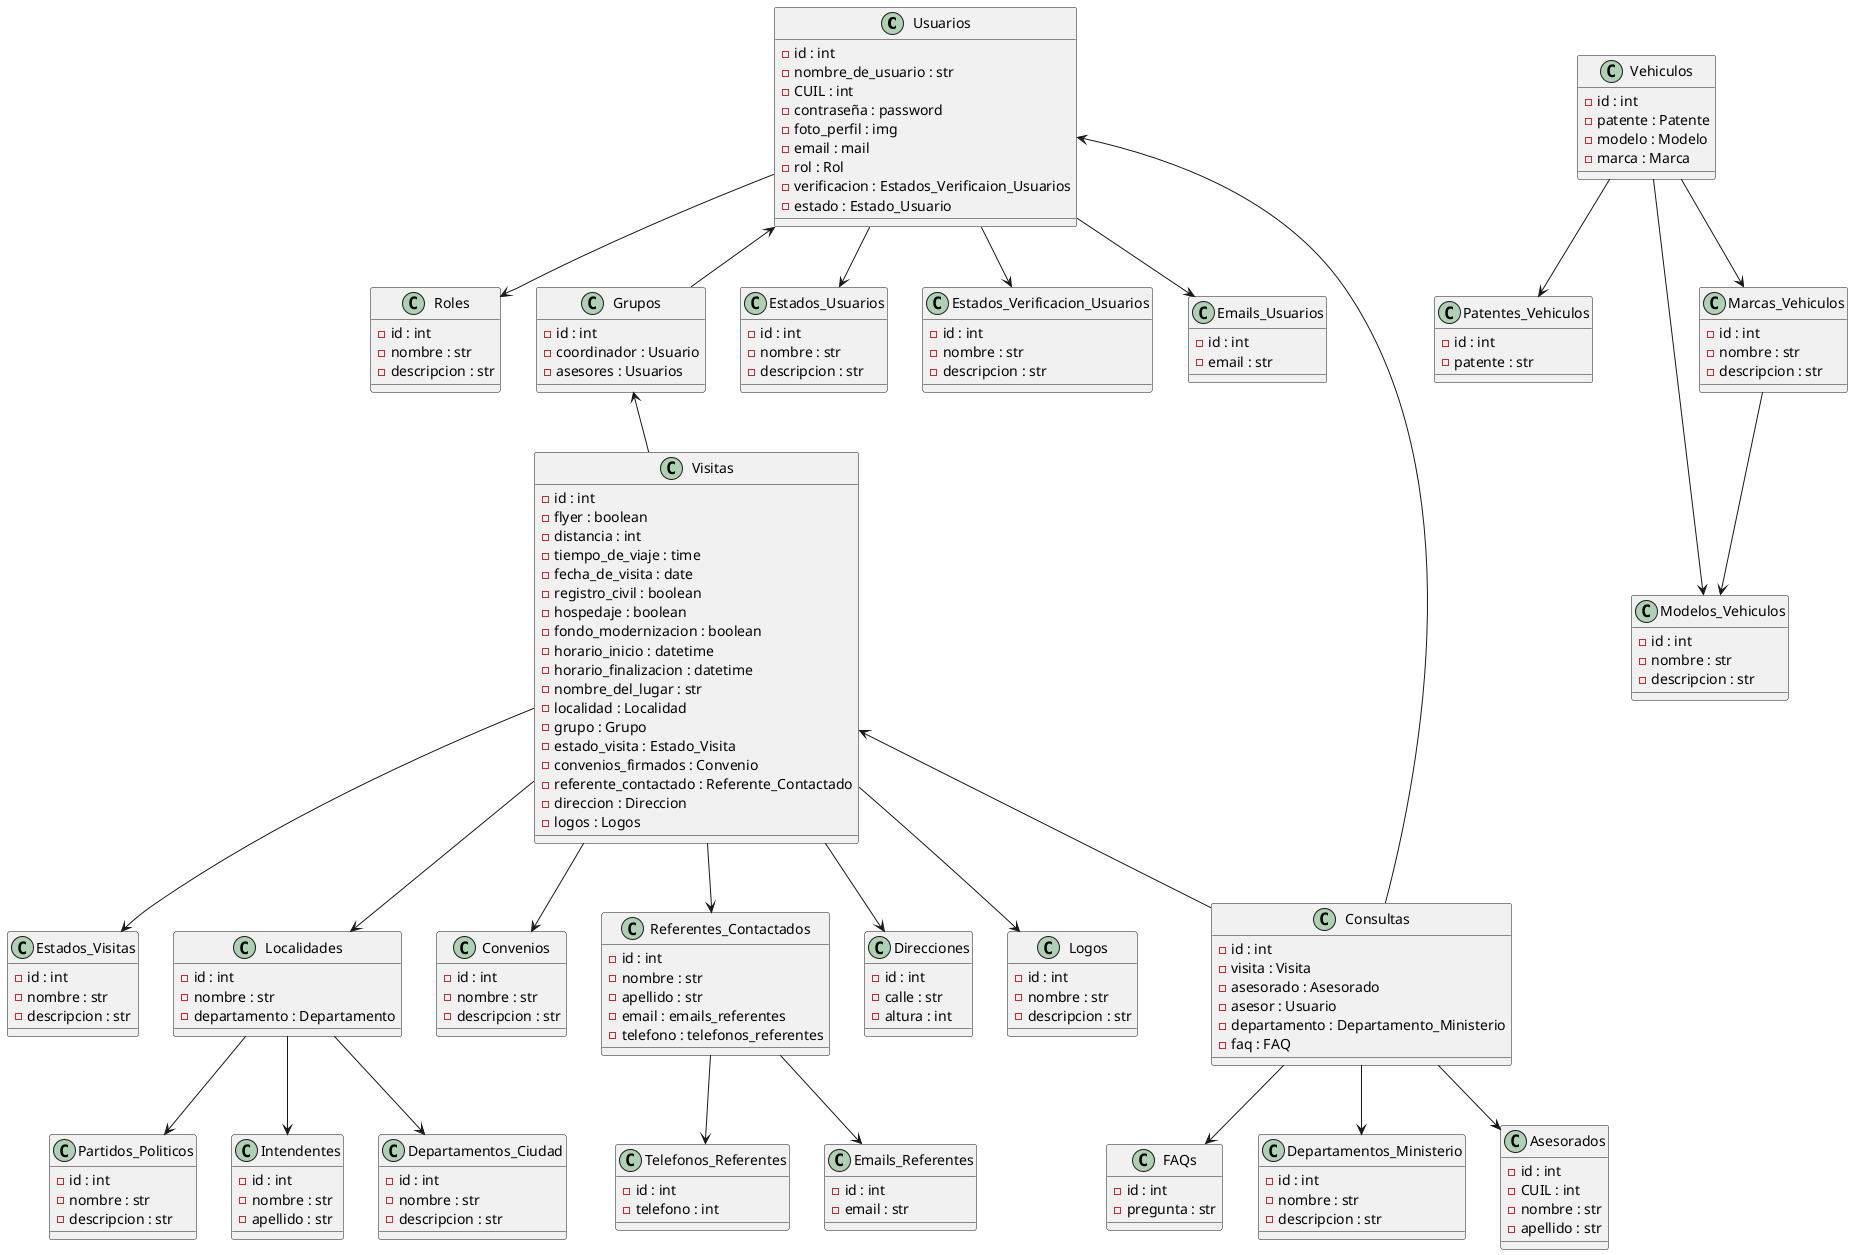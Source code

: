 @startuml Diagram

class Usuarios {
    -id : int
    -nombre_de_usuario : str
    -CUIL : int
    -contraseña : password
    -foto_perfil : img
    -email : mail
    -rol : Rol
    -verificacion : Estados_Verificaion_Usuarios
    -estado : Estado_Usuario
}

class Roles {
    -id : int
    -nombre : str
    -descripcion : str
}

class Visitas {
    -id : int
    -flyer : boolean
    -distancia : int
    -tiempo_de_viaje : time
    -fecha_de_visita : date
    -registro_civil : boolean
    -hospedaje : boolean
    -fondo_modernizacion : boolean
    -horario_inicio : datetime
    -horario_finalizacion : datetime
    -nombre_del_lugar : str
    -localidad : Localidad
    -grupo : Grupo
    -estado_visita : Estado_Visita
    -convenios_firmados : Convenio
    -referente_contactado : Referente_Contactado
    -direccion : Direccion
    -logos : Logos
}

class Grupos {
    -id : int
    -coordinador : Usuario
    -asesores : Usuarios
}

class Consultas {
    -id : int
    -visita : Visita
    -asesorado : Asesorado
    -asesor : Usuario
    -departamento : Departamento_Ministerio
    -faq : FAQ
}

class Intendentes {
    -id : int
    -nombre : str
    -apellido : str
}

class Vehiculos {
    -id : int
    -patente : Patente
    -modelo : Modelo
    -marca : Marca
}


class Estados_Usuarios {
    -id : int
    -nombre : str
    -descripcion : str
}

class Estados_Verificacion_Usuarios {
    -id : int
    -nombre : str
    -descripcion : str
}

class Estados_Visitas {
    -id : int
    -nombre : str
    -descripcion : str
}

class Localidades {
    -id : int
    -nombre : str
    -departamento : Departamento
}

class Departamentos_Ministerio {
    -id : int
    -nombre : str
    -descripcion : str
}

class Departamentos_Ciudad {
    -id : int
    -nombre : str
    -descripcion : str
}

class Partidos_Politicos {
    -id : int
    -nombre : str
    -descripcion : str
}

class Convenios {
    -id : int
    -nombre : str
    -descripcion : str
}

class Referentes_Contactados {
    -id : int
    -nombre : str
    -apellido : str
    -email : emails_referentes
    -telefono : telefonos_referentes
}

class Direcciones {
    -id : int
    -calle : str
    -altura : int
}

class Logos {
    -id : int
    -nombre : str
    -descripcion : str
}

class Asesorados {
    -id : int
    -CUIL : int
    -nombre : str
    -apellido : str
}

class FAQs {
    -id : int
    -pregunta : str
}

class Patentes_Vehiculos {
    -id : int
    -patente : str
}

class Modelos_Vehiculos {
    -id : int
    -nombre : str
    -descripcion : str
}

class Marcas_Vehiculos {
    -id : int
    -nombre : str
    -descripcion : str
}

class Emails_Usuarios {
    -id : int
    -email : str
}

class Emails_Referentes {
    -id : int
    -email : str
}

class Telefonos_Referentes {
    -id : int
    -telefono : int
}

Usuarios --> Roles
Usuarios <-- Grupos
Usuarios --> Estados_Usuarios
Usuarios --> Estados_Verificacion_Usuarios
Usuarios --> Emails_Usuarios
Grupos <-- Visitas
Visitas <-- Consultas
Visitas --> Localidades
Visitas --> Estados_Visitas
Visitas --> Referentes_Contactados
Visitas --> Convenios
Visitas --> Direcciones
Visitas --> Logos
Localidades --> Departamentos_Ciudad
Localidades --> Partidos_Politicos
Localidades --> Intendentes
Consultas --> FAQs
Consultas --> Usuarios
Consultas --> Asesorados
Consultas --> Departamentos_Ministerio
Referentes_Contactados --> Emails_Referentes
Referentes_Contactados --> Telefonos_Referentes
Vehiculos --> Patentes_Vehiculos
Vehiculos --> Marcas_Vehiculos
Vehiculos --> Modelos_Vehiculos
Marcas_Vehiculos --> Modelos_Vehiculos

@enduml
